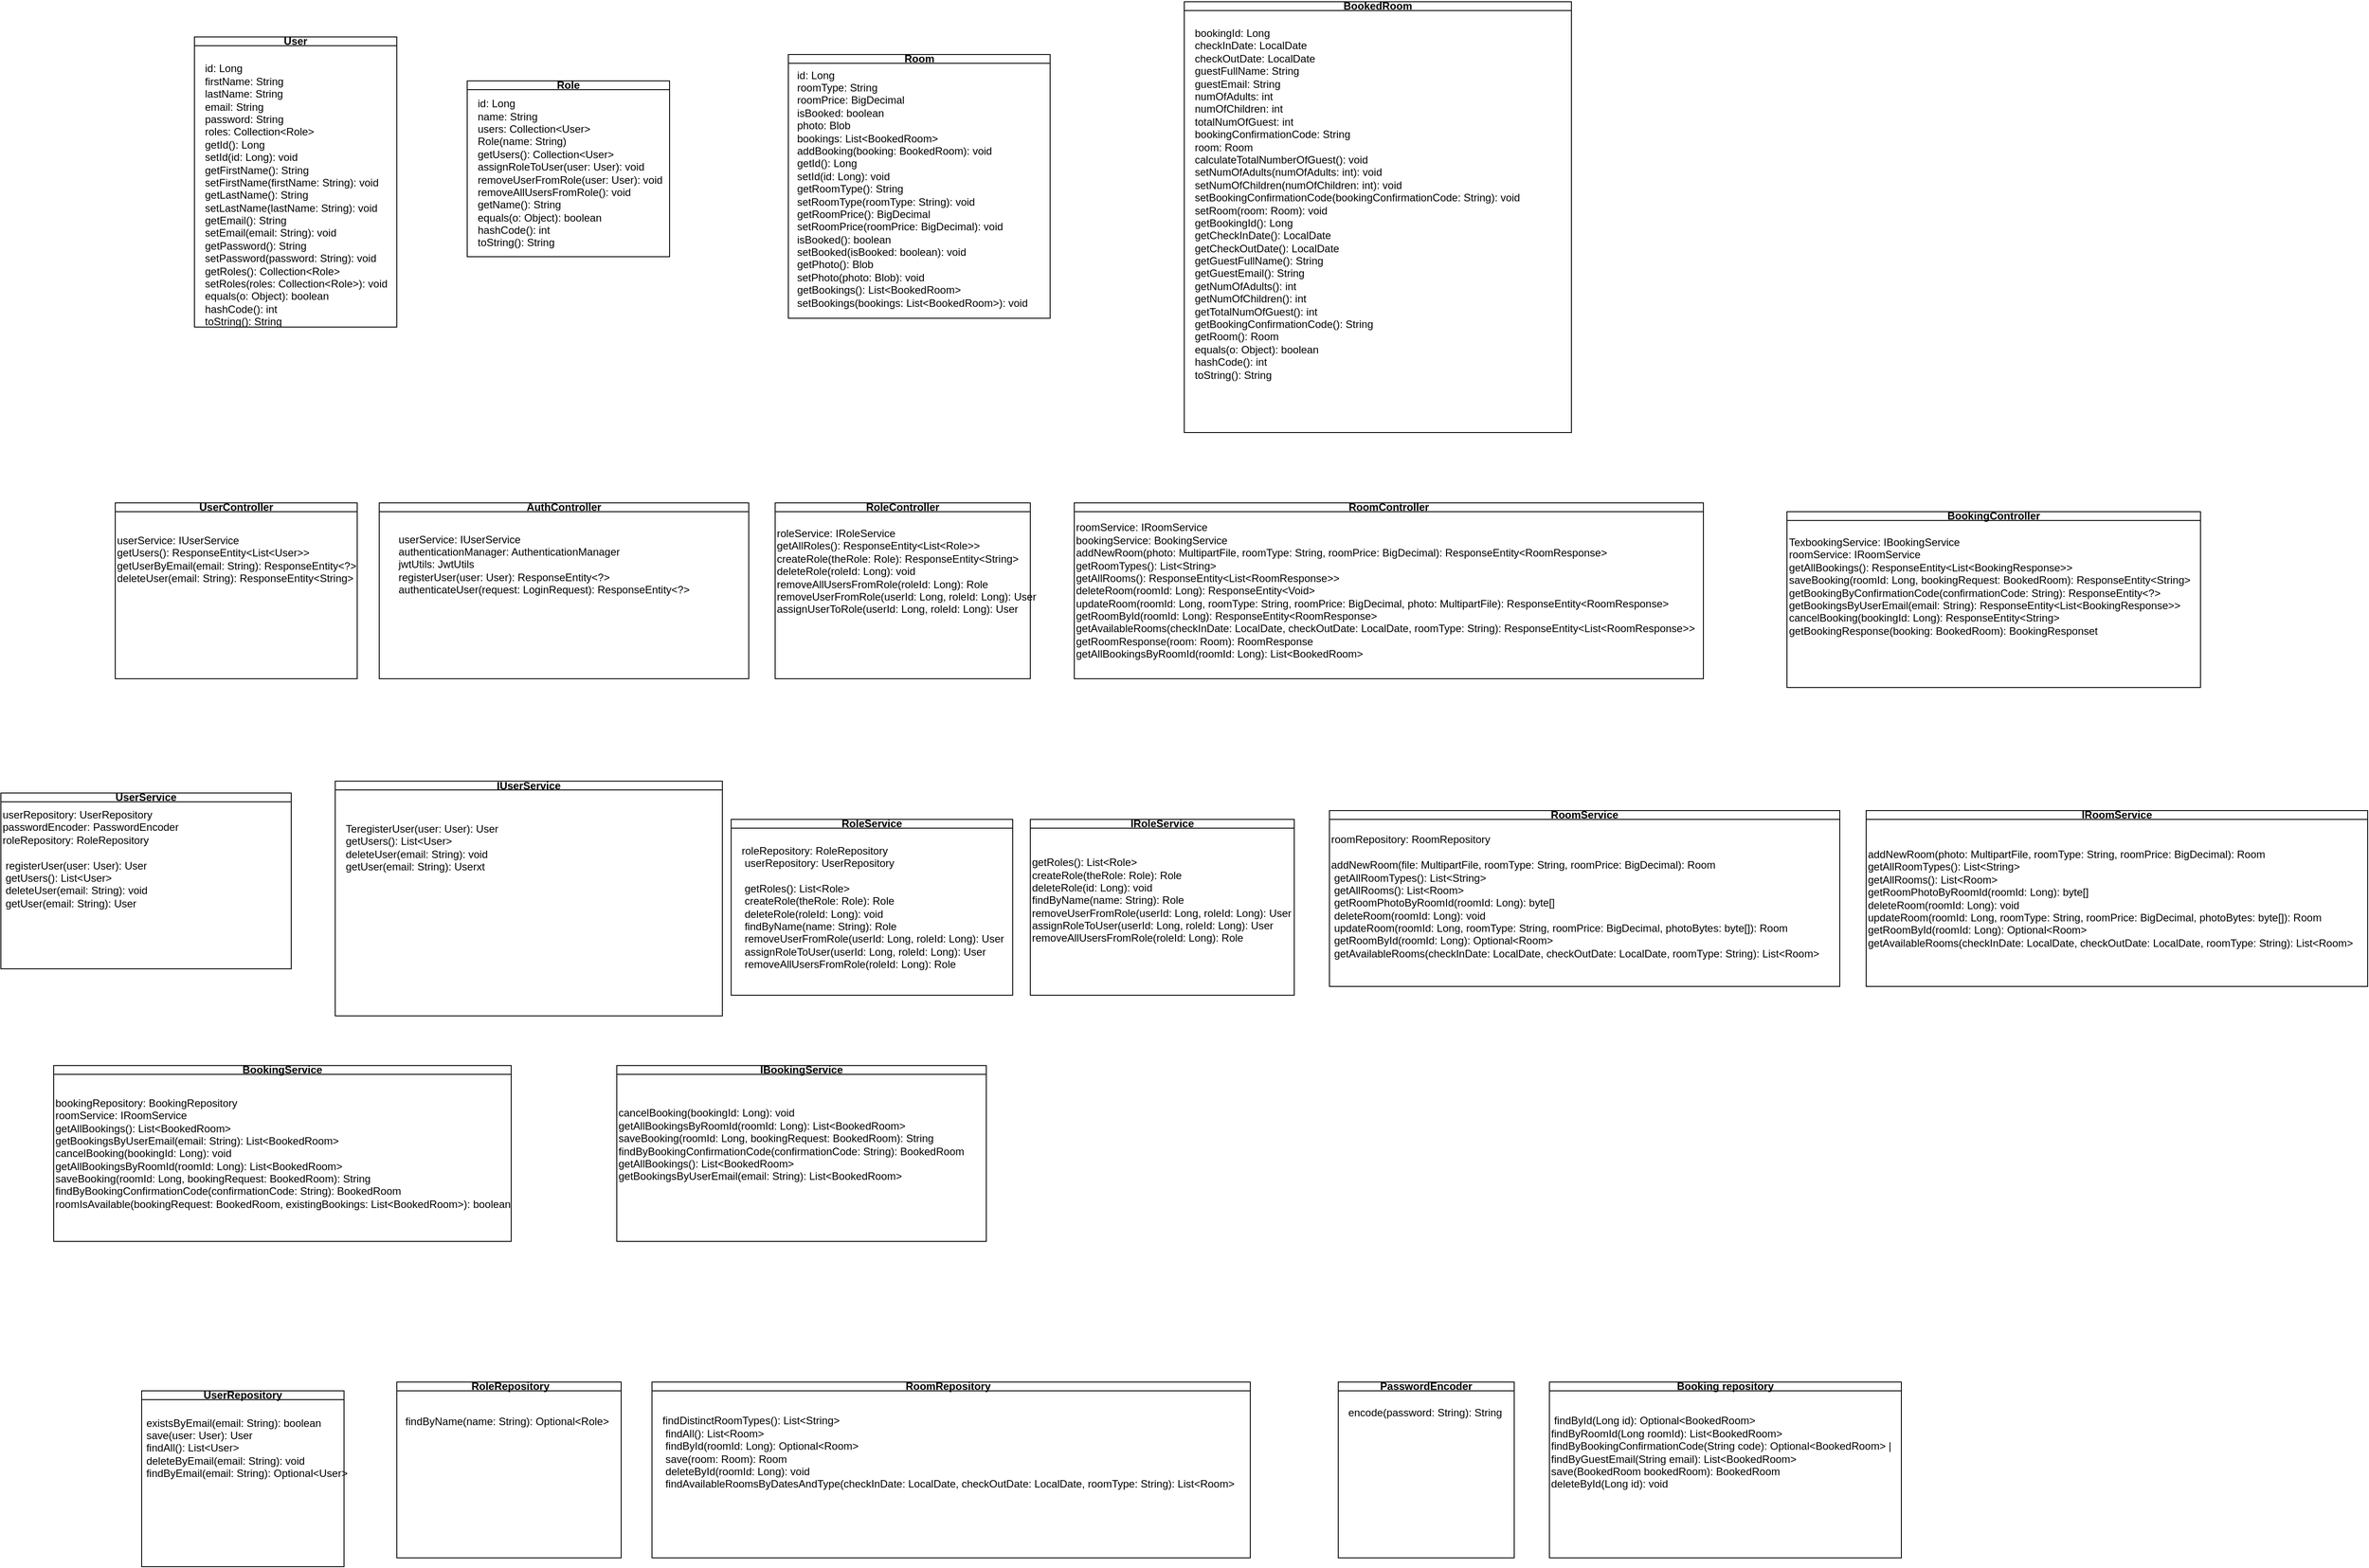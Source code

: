 <mxfile version="24.6.4" type="device">
  <diagram name="Page-1" id="PlPzejq3QvlF5CCkNT4q">
    <mxGraphModel dx="3272" dy="3217" grid="1" gridSize="10" guides="1" tooltips="1" connect="1" arrows="1" fold="1" page="1" pageScale="1" pageWidth="850" pageHeight="1100" math="0" shadow="0">
      <root>
        <mxCell id="0" />
        <mxCell id="1" parent="0" />
        <mxCell id="nB1WcAFH_xLAjatS7PFR-2" value=" BookedRoom " style="swimlane;whiteSpace=wrap;html=1;startSize=10;align=center;" parent="1" vertex="1">
          <mxGeometry x="515" y="-1590" width="440" height="490" as="geometry" />
        </mxCell>
        <mxCell id="nB1WcAFH_xLAjatS7PFR-31" value="&lt;div&gt;bookingId: Long&lt;/div&gt;&lt;div&gt;checkInDate: LocalDate&lt;/div&gt;&lt;div&gt;checkOutDate: LocalDate&lt;/div&gt;&lt;div&gt;guestFullName: String&lt;/div&gt;&lt;div&gt;guestEmail: String&lt;/div&gt;&lt;div&gt;numOfAdults: int&lt;/div&gt;&lt;div&gt;numOfChildren: int&lt;/div&gt;&lt;div&gt;totalNumOfGuest: int&lt;/div&gt;&lt;div&gt;bookingConfirmationCode: String&lt;/div&gt;&lt;div&gt;room: Room&lt;/div&gt;&lt;div&gt;calculateTotalNumberOfGuest(): void&lt;/div&gt;&lt;div&gt;setNumOfAdults(numOfAdults: int): void&lt;/div&gt;&lt;div&gt;setNumOfChildren(numOfChildren: int): void&lt;/div&gt;&lt;div&gt;setBookingConfirmationCode(bookingConfirmationCode: String): void&lt;/div&gt;&lt;div&gt;setRoom(room: Room): void&lt;/div&gt;&lt;div&gt;getBookingId(): Long&lt;/div&gt;&lt;div&gt;getCheckInDate(): LocalDate&lt;/div&gt;&lt;div&gt;getCheckOutDate(): LocalDate&lt;/div&gt;&lt;div&gt;getGuestFullName(): String&lt;/div&gt;&lt;div&gt;getGuestEmail(): String&lt;/div&gt;&lt;div&gt;getNumOfAdults(): int&lt;/div&gt;&lt;div&gt;getNumOfChildren(): int&lt;/div&gt;&lt;div&gt;getTotalNumOfGuest(): int&lt;/div&gt;&lt;div&gt;getBookingConfirmationCode(): String&lt;/div&gt;&lt;div&gt;getRoom(): Room&lt;/div&gt;&lt;div&gt;equals(o: Object): boolean&lt;/div&gt;&lt;div&gt;hashCode(): int&lt;/div&gt;&lt;div&gt;toString(): String&lt;/div&gt;" style="text;html=1;align=left;verticalAlign=middle;resizable=0;points=[];autosize=1;strokeColor=none;fillColor=none;" parent="nB1WcAFH_xLAjatS7PFR-2" vertex="1">
          <mxGeometry x="10" y="20" width="390" height="420" as="geometry" />
        </mxCell>
        <mxCell id="nB1WcAFH_xLAjatS7PFR-3" value=" UserService " style="swimlane;whiteSpace=wrap;html=1;startSize=10;" parent="1" vertex="1">
          <mxGeometry x="-830" y="-690" width="330" height="200" as="geometry" />
        </mxCell>
        <mxCell id="UZLP8aCEG_kcpRomXIV5-12" value="&lt;div&gt;userRepository: UserRepository&amp;nbsp; &amp;nbsp; &amp;nbsp; &amp;nbsp; &amp;nbsp; &amp;nbsp; &amp;nbsp; &amp;nbsp; &amp;nbsp; &amp;nbsp; &amp;nbsp; &amp;nbsp; &amp;nbsp; &amp;nbsp;&amp;nbsp;&lt;/div&gt;&lt;div&gt;passwordEncoder: PasswordEncoder&amp;nbsp; &amp;nbsp; &amp;nbsp; &amp;nbsp; &amp;nbsp; &amp;nbsp; &amp;nbsp; &amp;nbsp; &amp;nbsp; &amp;nbsp; &amp;nbsp; &amp;nbsp; &amp;nbsp;&amp;nbsp;&lt;/div&gt;&lt;div&gt;roleRepository: RoleRepository&amp;nbsp; &amp;nbsp; &amp;nbsp; &amp;nbsp; &amp;nbsp; &amp;nbsp; &amp;nbsp; &amp;nbsp; &amp;nbsp; &amp;nbsp; &amp;nbsp; &amp;nbsp; &amp;nbsp; &amp;nbsp;&amp;nbsp;&lt;/div&gt;&lt;div&gt;&lt;br&gt;&lt;/div&gt;&lt;div&gt;&amp;nbsp;registerUser(user: User): User&amp;nbsp; &amp;nbsp; &amp;nbsp; &amp;nbsp; &amp;nbsp; &amp;nbsp; &amp;nbsp; &amp;nbsp; &amp;nbsp; &amp;nbsp; &amp;nbsp; &amp;nbsp; &amp;nbsp; &amp;nbsp;&amp;nbsp;&lt;/div&gt;&lt;div&gt;&amp;nbsp;getUsers(): List&amp;lt;User&amp;gt;&amp;nbsp; &amp;nbsp; &amp;nbsp; &amp;nbsp; &amp;nbsp; &amp;nbsp; &amp;nbsp; &amp;nbsp; &amp;nbsp; &amp;nbsp; &amp;nbsp; &amp;nbsp; &amp;nbsp; &amp;nbsp; &amp;nbsp; &amp;nbsp; &amp;nbsp; &amp;nbsp;&amp;nbsp;&lt;/div&gt;&lt;div&gt;&amp;nbsp;deleteUser(email: String): void&amp;nbsp; &amp;nbsp; &amp;nbsp; &amp;nbsp; &amp;nbsp; &amp;nbsp; &amp;nbsp; &amp;nbsp; &amp;nbsp; &amp;nbsp; &amp;nbsp; &amp;nbsp; &amp;nbsp; &amp;nbsp;&lt;/div&gt;&lt;div&gt;&amp;nbsp;getUser(email: String): User&amp;nbsp; &amp;nbsp;&lt;/div&gt;" style="text;html=1;align=left;verticalAlign=middle;resizable=0;points=[];autosize=1;strokeColor=none;fillColor=none;" vertex="1" parent="nB1WcAFH_xLAjatS7PFR-3">
          <mxGeometry y="10" width="310" height="130" as="geometry" />
        </mxCell>
        <mxCell id="nB1WcAFH_xLAjatS7PFR-4" value="&lt;div style=&quot;&quot;&gt;&lt;span style=&quot;background-color: initial;&quot;&gt;RoomController&lt;/span&gt;&lt;/div&gt;" style="swimlane;whiteSpace=wrap;html=1;startSize=10;align=center;" parent="1" vertex="1">
          <mxGeometry x="390" y="-1020" width="715" height="200" as="geometry">
            <mxRectangle x="540" y="-290" width="120" height="30" as="alternateBounds" />
          </mxGeometry>
        </mxCell>
        <mxCell id="nB1WcAFH_xLAjatS7PFR-28" value="&lt;div&gt;roomService: IRoomService&lt;/div&gt;&lt;div&gt;bookingService: BookingService&lt;/div&gt;&lt;div&gt;addNewRoom(photo: MultipartFile, roomType: String, roomPrice: BigDecimal): ResponseEntity&amp;lt;RoomResponse&amp;gt;&lt;/div&gt;&lt;div&gt;getRoomTypes(): List&amp;lt;String&amp;gt;&lt;/div&gt;&lt;div&gt;getAllRooms(): ResponseEntity&amp;lt;List&amp;lt;RoomResponse&amp;gt;&amp;gt;&lt;/div&gt;&lt;div&gt;deleteRoom(roomId: Long): ResponseEntity&amp;lt;Void&amp;gt;&lt;/div&gt;&lt;div&gt;updateRoom(roomId: Long, roomType: String, roomPrice: BigDecimal, photo: MultipartFile): ResponseEntity&amp;lt;RoomResponse&amp;gt;&lt;/div&gt;&lt;div&gt;getRoomById(roomId: Long): ResponseEntity&amp;lt;RoomResponse&amp;gt;&lt;/div&gt;&lt;div&gt;getAvailableRooms(checkInDate: LocalDate, checkOutDate: LocalDate, roomType: String): ResponseEntity&amp;lt;List&amp;lt;RoomResponse&amp;gt;&amp;gt;&lt;/div&gt;&lt;div&gt;getRoomResponse(room: Room): RoomResponse&lt;/div&gt;&lt;div&gt;getAllBookingsByRoomId(roomId: Long): List&amp;lt;BookedRoom&amp;gt;&lt;/div&gt;" style="text;html=1;align=left;verticalAlign=middle;resizable=0;points=[];autosize=1;strokeColor=none;fillColor=none;" parent="nB1WcAFH_xLAjatS7PFR-4" vertex="1">
          <mxGeometry y="15" width="730" height="170" as="geometry" />
        </mxCell>
        <mxCell id="nB1WcAFH_xLAjatS7PFR-5" value=" AuthController " style="swimlane;whiteSpace=wrap;html=1;startSize=10;" parent="1" vertex="1">
          <mxGeometry x="-400" y="-1020" width="420" height="200" as="geometry" />
        </mxCell>
        <mxCell id="UZLP8aCEG_kcpRomXIV5-24" value="&lt;div&gt;userService: IUserService&lt;/div&gt;&lt;div&gt;authenticationManager: AuthenticationManager&lt;/div&gt;&lt;div&gt;jwtUtils: JwtUtils&lt;/div&gt;&lt;div&gt;registerUser(user: User): ResponseEntity&amp;lt;?&amp;gt;&lt;/div&gt;&lt;div&gt;authenticateUser(request: LoginRequest): ResponseEntity&amp;lt;?&amp;gt;&lt;/div&gt;" style="text;html=1;align=left;verticalAlign=middle;resizable=0;points=[];autosize=1;strokeColor=none;fillColor=none;" vertex="1" parent="nB1WcAFH_xLAjatS7PFR-5">
          <mxGeometry x="20" y="25" width="350" height="90" as="geometry" />
        </mxCell>
        <mxCell id="nB1WcAFH_xLAjatS7PFR-6" value=" RoleController " style="swimlane;whiteSpace=wrap;html=1;startSize=10;" parent="1" vertex="1">
          <mxGeometry x="50" y="-1020" width="290" height="200" as="geometry" />
        </mxCell>
        <mxCell id="nB1WcAFH_xLAjatS7PFR-27" value="&lt;div&gt;roleService: IRoleService&lt;/div&gt;&lt;div&gt;getAllRoles(): ResponseEntity&amp;lt;List&amp;lt;Role&amp;gt;&amp;gt;&lt;/div&gt;&lt;div&gt;createRole(theRole: Role): ResponseEntity&amp;lt;String&amp;gt;&lt;/div&gt;&lt;div&gt;deleteRole(roleId: Long): void&lt;/div&gt;&lt;div&gt;removeAllUsersFromRole(roleId: Long): Role&lt;/div&gt;&lt;div&gt;removeUserFromRole(userId: Long, roleId: Long): User&lt;/div&gt;&lt;div&gt;assignUserToRole(userId: Long, roleId: Long): User&lt;/div&gt;&lt;div&gt;&lt;br&gt;&lt;/div&gt;" style="text;html=1;align=left;verticalAlign=middle;resizable=0;points=[];autosize=1;strokeColor=none;fillColor=none;" parent="nB1WcAFH_xLAjatS7PFR-6" vertex="1">
          <mxGeometry y="20" width="320" height="130" as="geometry" />
        </mxCell>
        <mxCell id="nB1WcAFH_xLAjatS7PFR-7" value=" BookingController " style="swimlane;whiteSpace=wrap;html=1;startSize=10;" parent="1" vertex="1">
          <mxGeometry x="1200" y="-1010" width="470" height="200" as="geometry" />
        </mxCell>
        <mxCell id="nB1WcAFH_xLAjatS7PFR-26" value="&lt;div style=&quot;text-align: justify;&quot;&gt;&lt;span style=&quot;background-color: initial;&quot;&gt;Tex&lt;/span&gt;&lt;span style=&quot;background-color: initial;&quot;&gt;bookingService: IBookingService&lt;/span&gt;&lt;/div&gt;&lt;div style=&quot;text-align: justify;&quot;&gt;roomService: IRoomService&lt;/div&gt;&lt;div style=&quot;text-align: justify;&quot;&gt;getAllBookings(): ResponseEntity&amp;lt;List&amp;lt;BookingResponse&amp;gt;&amp;gt;&lt;/div&gt;&lt;div style=&quot;text-align: justify;&quot;&gt;saveBooking(roomId: Long, bookingRequest: BookedRoom): ResponseEntity&amp;lt;String&amp;gt;&lt;/div&gt;&lt;div style=&quot;text-align: justify;&quot;&gt;getBookingByConfirmationCode(confirmationCode: String): ResponseEntity&amp;lt;?&amp;gt;&lt;/div&gt;&lt;div style=&quot;text-align: justify;&quot;&gt;getBookingsByUserEmail(email: String): ResponseEntity&amp;lt;List&amp;lt;BookingResponse&amp;gt;&amp;gt;&lt;/div&gt;&lt;div style=&quot;text-align: justify;&quot;&gt;cancelBooking(bookingId: Long): ResponseEntity&amp;lt;String&amp;gt;&lt;/div&gt;&lt;span style=&quot;background-color: initial;&quot;&gt;&lt;div style=&quot;text-align: justify;&quot;&gt;&lt;span style=&quot;background-color: initial;&quot;&gt;getBookingResponse(booking: BookedRoom): BookingResponse&lt;/span&gt;&lt;span style=&quot;background-color: initial;&quot;&gt;t&lt;/span&gt;&lt;/div&gt;&lt;/span&gt;" style="text;html=1;align=center;verticalAlign=middle;resizable=0;points=[];autosize=1;strokeColor=none;fillColor=none;" parent="nB1WcAFH_xLAjatS7PFR-7" vertex="1">
          <mxGeometry x="-10" y="20" width="480" height="130" as="geometry" />
        </mxCell>
        <mxCell id="nB1WcAFH_xLAjatS7PFR-9" value=" IUserService " style="swimlane;whiteSpace=wrap;html=1;startSize=10;" parent="1" vertex="1">
          <mxGeometry x="-450" y="-703.5" width="440" height="267" as="geometry" />
        </mxCell>
        <mxCell id="UZLP8aCEG_kcpRomXIV5-10" value="Te&lt;span style=&quot;background-color: initial;&quot;&gt;registerUser(user: User): User&lt;/span&gt;&lt;div&gt;getUsers(): List&amp;lt;User&amp;gt;&lt;/div&gt;&lt;div&gt;deleteUser(email: String): void&lt;/div&gt;&lt;span style=&quot;background-color: initial;&quot;&gt;getUser(email: String): User&lt;/span&gt;xt" style="text;html=1;align=left;verticalAlign=middle;resizable=0;points=[];autosize=1;strokeColor=none;fillColor=none;" vertex="1" parent="nB1WcAFH_xLAjatS7PFR-9">
          <mxGeometry x="10" y="40" width="200" height="70" as="geometry" />
        </mxCell>
        <mxCell id="nB1WcAFH_xLAjatS7PFR-10" value=" Room " style="swimlane;whiteSpace=wrap;html=1;startSize=10;" parent="1" vertex="1">
          <mxGeometry x="65" y="-1530" width="297.5" height="300" as="geometry" />
        </mxCell>
        <mxCell id="nB1WcAFH_xLAjatS7PFR-32" value="&lt;div&gt;id: Long&lt;/div&gt;&lt;div&gt;roomType: String&lt;/div&gt;&lt;div&gt;roomPrice: BigDecimal&lt;/div&gt;&lt;div&gt;isBooked: boolean&lt;/div&gt;&lt;div&gt;photo: Blob&lt;/div&gt;&lt;div&gt;bookings: List&amp;lt;BookedRoom&amp;gt;&lt;/div&gt;&lt;div&gt;addBooking(booking: BookedRoom): void&lt;/div&gt;&lt;div&gt;getId(): Long&lt;/div&gt;&lt;div&gt;setId(id: Long): void&lt;/div&gt;&lt;div&gt;getRoomType(): String&lt;/div&gt;&lt;div&gt;setRoomType(roomType: String): void&lt;/div&gt;&lt;div&gt;getRoomPrice(): BigDecimal&lt;/div&gt;&lt;div&gt;setRoomPrice(roomPrice: BigDecimal): void&lt;/div&gt;&lt;div&gt;isBooked(): boolean&lt;/div&gt;&lt;div&gt;setBooked(isBooked: boolean): void&lt;/div&gt;&lt;div&gt;getPhoto(): Blob&lt;/div&gt;&lt;div&gt;setPhoto(photo: Blob): void&lt;/div&gt;&lt;div&gt;getBookings(): List&amp;lt;BookedRoom&amp;gt;&lt;/div&gt;&lt;div&gt;setBookings(bookings: List&amp;lt;BookedRoom&amp;gt;): void&lt;/div&gt;&lt;div&gt;&lt;br&gt;&lt;/div&gt;" style="text;html=1;align=left;verticalAlign=middle;resizable=0;points=[];autosize=1;strokeColor=none;fillColor=none;" parent="nB1WcAFH_xLAjatS7PFR-10" vertex="1">
          <mxGeometry x="7.5" y="10" width="290" height="300" as="geometry" />
        </mxCell>
        <mxCell id="nB1WcAFH_xLAjatS7PFR-13" value=" PasswordEncoder " style="swimlane;whiteSpace=wrap;html=1;startSize=10;" parent="1" vertex="1">
          <mxGeometry x="690" y="-20" width="200" height="200" as="geometry" />
        </mxCell>
        <mxCell id="UZLP8aCEG_kcpRomXIV5-15" value="encode(password: String): String&amp;nbsp;" style="text;html=1;align=center;verticalAlign=middle;resizable=0;points=[];autosize=1;strokeColor=none;fillColor=none;" vertex="1" parent="nB1WcAFH_xLAjatS7PFR-13">
          <mxGeometry y="20" width="200" height="30" as="geometry" />
        </mxCell>
        <mxCell id="nB1WcAFH_xLAjatS7PFR-14" value=" &amp;nbsp;RoleRepository " style="swimlane;whiteSpace=wrap;html=1;startSize=10;" parent="1" vertex="1">
          <mxGeometry x="-380" y="-20" width="255" height="200" as="geometry" />
        </mxCell>
        <mxCell id="UZLP8aCEG_kcpRomXIV5-16" value="&amp;nbsp;findByName(name: String): Optional&amp;lt;Role&amp;gt;&amp;nbsp;" style="text;html=1;align=center;verticalAlign=middle;resizable=0;points=[];autosize=1;strokeColor=none;fillColor=none;" vertex="1" parent="nB1WcAFH_xLAjatS7PFR-14">
          <mxGeometry x="-5" y="30" width="260" height="30" as="geometry" />
        </mxCell>
        <mxCell id="nB1WcAFH_xLAjatS7PFR-15" value=" User " style="swimlane;whiteSpace=wrap;html=1;startSize=10;" parent="1" vertex="1">
          <mxGeometry x="-610" y="-1550" width="230" height="330" as="geometry" />
        </mxCell>
        <mxCell id="UZLP8aCEG_kcpRomXIV5-2" value="&lt;div&gt;id: Long&lt;/div&gt;&lt;div&gt;firstName: String&lt;/div&gt;&lt;div&gt;lastName: String&lt;/div&gt;&lt;div&gt;email: String&lt;/div&gt;&lt;div&gt;password: String&lt;/div&gt;&lt;div&gt;roles: Collection&amp;lt;Role&amp;gt;&lt;/div&gt;&lt;div&gt;getId(): Long&lt;/div&gt;&lt;div&gt;setId(id: Long): void&lt;/div&gt;&lt;div&gt;getFirstName(): String&lt;/div&gt;&lt;div&gt;setFirstName(firstName: String): void&lt;/div&gt;&lt;div&gt;getLastName(): String&lt;/div&gt;&lt;div&gt;setLastName(lastName: String): void&lt;/div&gt;&lt;div&gt;getEmail(): String&lt;/div&gt;&lt;div&gt;setEmail(email: String): void&lt;/div&gt;&lt;div&gt;getPassword(): String&lt;/div&gt;&lt;div&gt;setPassword(password: String): void&lt;/div&gt;&lt;div&gt;getRoles(): Collection&amp;lt;Role&amp;gt;&lt;/div&gt;&lt;div&gt;setRoles(roles: Collection&amp;lt;Role&amp;gt;): void&lt;/div&gt;&lt;div&gt;equals(o: Object): boolean&lt;/div&gt;&lt;div&gt;hashCode(): int&lt;/div&gt;&lt;div&gt;toString(): String&lt;/div&gt;" style="text;html=1;align=left;verticalAlign=middle;resizable=0;points=[];autosize=1;strokeColor=none;fillColor=none;" vertex="1" parent="nB1WcAFH_xLAjatS7PFR-15">
          <mxGeometry x="10" y="20" width="230" height="320" as="geometry" />
        </mxCell>
        <mxCell id="nB1WcAFH_xLAjatS7PFR-16" value=" IRoleService " style="swimlane;whiteSpace=wrap;html=1;startSize=10;" parent="1" vertex="1">
          <mxGeometry x="340" y="-660" width="300" height="200" as="geometry" />
        </mxCell>
        <mxCell id="UZLP8aCEG_kcpRomXIV5-9" value="&lt;div&gt;getRoles(): List&amp;lt;Role&amp;gt;&lt;/div&gt;&lt;div&gt;createRole(theRole: Role): Role&lt;/div&gt;&lt;div&gt;deleteRole(id: Long): void&lt;/div&gt;&lt;div&gt;findByName(name: String): Role&lt;/div&gt;&lt;div&gt;removeUserFromRole(userId: Long, roleId: Long): User&lt;/div&gt;&lt;div&gt;assignRoleToUser(userId: Long, roleId: Long): User&lt;/div&gt;&lt;div&gt;removeAllUsersFromRole(roleId: Long): Role&lt;/div&gt;" style="text;html=1;align=left;verticalAlign=middle;resizable=0;points=[];autosize=1;strokeColor=none;fillColor=none;" vertex="1" parent="nB1WcAFH_xLAjatS7PFR-16">
          <mxGeometry y="37" width="320" height="110" as="geometry" />
        </mxCell>
        <mxCell id="nB1WcAFH_xLAjatS7PFR-18" value=" IRoomService " style="swimlane;whiteSpace=wrap;html=1;startSize=10;" parent="1" vertex="1">
          <mxGeometry x="1290" y="-670" width="570" height="200" as="geometry" />
        </mxCell>
        <mxCell id="UZLP8aCEG_kcpRomXIV5-5" value="&lt;div&gt;addNewRoom(photo: MultipartFile, roomType: String, roomPrice: BigDecimal): Room&lt;/div&gt;&lt;div&gt;getAllRoomTypes(): List&amp;lt;String&amp;gt;&lt;/div&gt;&lt;div&gt;getAllRooms(): List&amp;lt;Room&amp;gt;&lt;/div&gt;&lt;div&gt;getRoomPhotoByRoomId(roomId: Long): byte[]&lt;/div&gt;&lt;div&gt;deleteRoom(roomId: Long): void&lt;/div&gt;&lt;div&gt;updateRoom(roomId: Long, roomType: String, roomPrice: BigDecimal, photoBytes: byte[]): Room&lt;/div&gt;&lt;div&gt;getRoomById(roomId: Long): Optional&amp;lt;Room&amp;gt;&lt;/div&gt;&lt;div&gt;getAvailableRooms(checkInDate: LocalDate, checkOutDate: LocalDate, roomType: String): List&amp;lt;Room&amp;gt;&lt;/div&gt;" style="text;html=1;align=left;verticalAlign=middle;resizable=0;points=[];autosize=1;strokeColor=none;fillColor=none;" vertex="1" parent="nB1WcAFH_xLAjatS7PFR-18">
          <mxGeometry y="35" width="570" height="130" as="geometry" />
        </mxCell>
        <mxCell id="nB1WcAFH_xLAjatS7PFR-19" value="Role" style="swimlane;whiteSpace=wrap;html=1;startSize=10;" parent="1" vertex="1">
          <mxGeometry x="-300" y="-1500" width="230" height="200" as="geometry" />
        </mxCell>
        <mxCell id="UZLP8aCEG_kcpRomXIV5-1" value="&lt;div&gt;id: Long&lt;/div&gt;&lt;div&gt;name: String&lt;/div&gt;&lt;div&gt;users: Collection&amp;lt;User&amp;gt;&lt;/div&gt;&lt;div&gt;Role(name: String)&lt;/div&gt;&lt;div&gt;getUsers(): Collection&amp;lt;User&amp;gt;&lt;/div&gt;&lt;div&gt;assignRoleToUser(user: User): void&lt;/div&gt;&lt;div&gt;removeUserFromRole(user: User): void&lt;/div&gt;&lt;div&gt;removeAllUsersFromRole(): void&lt;/div&gt;&lt;div&gt;getName(): String&lt;/div&gt;&lt;div&gt;equals(o: Object): boolean&lt;/div&gt;&lt;div&gt;hashCode(): int&lt;/div&gt;&lt;div&gt;toString(): String&lt;/div&gt;" style="text;html=1;align=left;verticalAlign=middle;resizable=0;points=[];autosize=1;strokeColor=none;fillColor=none;" vertex="1" parent="nB1WcAFH_xLAjatS7PFR-19">
          <mxGeometry x="10" y="10" width="230" height="190" as="geometry" />
        </mxCell>
        <mxCell id="nB1WcAFH_xLAjatS7PFR-20" value=" BookingService " style="swimlane;whiteSpace=wrap;html=1;startSize=10;" parent="1" vertex="1">
          <mxGeometry x="-770" y="-380" width="520" height="200" as="geometry" />
        </mxCell>
        <mxCell id="UZLP8aCEG_kcpRomXIV5-3" value="&lt;div&gt;bookingRepository: BookingRepository&lt;/div&gt;&lt;div&gt;roomService: IRoomService&lt;/div&gt;&lt;div&gt;getAllBookings(): List&amp;lt;BookedRoom&amp;gt;&lt;/div&gt;&lt;div&gt;getBookingsByUserEmail(email: String): List&amp;lt;BookedRoom&amp;gt;&lt;/div&gt;&lt;div&gt;cancelBooking(bookingId: Long): void&lt;/div&gt;&lt;div&gt;getAllBookingsByRoomId(roomId: Long): List&amp;lt;BookedRoom&amp;gt;&lt;/div&gt;&lt;div&gt;saveBooking(roomId: Long, bookingRequest: BookedRoom): String&lt;/div&gt;&lt;div&gt;findByBookingConfirmationCode(confirmationCode: String): BookedRoom&lt;/div&gt;&lt;div&gt;roomIsAvailable(bookingRequest: BookedRoom, existingBookings: List&amp;lt;BookedRoom&amp;gt;): boolean&lt;/div&gt;" style="text;html=1;align=left;verticalAlign=middle;resizable=0;points=[];autosize=1;strokeColor=none;fillColor=none;" vertex="1" parent="nB1WcAFH_xLAjatS7PFR-20">
          <mxGeometry y="30" width="540" height="140" as="geometry" />
        </mxCell>
        <mxCell id="nB1WcAFH_xLAjatS7PFR-11" value=" UserController " style="swimlane;whiteSpace=wrap;html=1;startSize=10;" parent="1" vertex="1">
          <mxGeometry x="-700" y="-1020" width="275" height="200" as="geometry" />
        </mxCell>
        <mxCell id="nB1WcAFH_xLAjatS7PFR-30" value="&lt;div&gt;userService: IUserService&lt;/div&gt;&lt;div&gt;getUsers(): ResponseEntity&amp;lt;List&amp;lt;User&amp;gt;&amp;gt;&lt;/div&gt;&lt;div&gt;getUserByEmail(email: String): ResponseEntity&amp;lt;?&amp;gt;&lt;/div&gt;&lt;div&gt;deleteUser(email: String): ResponseEntity&amp;lt;String&amp;gt;&lt;/div&gt;&lt;div&gt;&lt;br&gt;&lt;/div&gt;&lt;div&gt;&lt;br&gt;&lt;/div&gt;&lt;div&gt;&lt;br&gt;&lt;/div&gt;&lt;div&gt;&lt;br&gt;&lt;/div&gt;&lt;div&gt;&lt;br&gt;&lt;/div&gt;" style="text;html=1;align=left;verticalAlign=middle;resizable=0;points=[];autosize=1;strokeColor=none;fillColor=none;" parent="nB1WcAFH_xLAjatS7PFR-11" vertex="1">
          <mxGeometry y="30" width="300" height="140" as="geometry" />
        </mxCell>
        <mxCell id="nB1WcAFH_xLAjatS7PFR-35" value=" &amp;nbsp;UserRepository&amp;nbsp; " style="swimlane;whiteSpace=wrap;html=1;startSize=10;" parent="1" vertex="1">
          <mxGeometry x="-670" y="-10" width="230" height="200" as="geometry" />
        </mxCell>
        <mxCell id="UZLP8aCEG_kcpRomXIV5-14" value="&lt;div&gt;&amp;nbsp;existsByEmail(email: String): boolean&amp;nbsp; &amp;nbsp; &amp;nbsp; &amp;nbsp; &amp;nbsp; &amp;nbsp; &amp;nbsp; &amp;nbsp; &amp;nbsp; &amp;nbsp; &amp;nbsp;&lt;/div&gt;&lt;div&gt;&amp;nbsp;save(user: User): User&amp;nbsp; &amp;nbsp; &amp;nbsp; &amp;nbsp; &amp;nbsp; &amp;nbsp; &amp;nbsp; &amp;nbsp; &amp;nbsp; &amp;nbsp; &amp;nbsp; &amp;nbsp; &amp;nbsp; &amp;nbsp; &amp;nbsp; &amp;nbsp; &amp;nbsp; &amp;nbsp;&amp;nbsp;&lt;/div&gt;&lt;div&gt;&amp;nbsp;findAll(): List&amp;lt;User&amp;gt;&amp;nbsp; &amp;nbsp; &amp;nbsp; &amp;nbsp; &amp;nbsp; &amp;nbsp; &amp;nbsp; &amp;nbsp; &amp;nbsp; &amp;nbsp; &amp;nbsp; &amp;nbsp; &amp;nbsp; &amp;nbsp; &amp;nbsp; &amp;nbsp; &amp;nbsp; &amp;nbsp; &amp;nbsp;&lt;/div&gt;&lt;div&gt;&amp;nbsp;deleteByEmail(email: String): void&amp;nbsp; &amp;nbsp; &amp;nbsp; &amp;nbsp; &amp;nbsp; &amp;nbsp; &amp;nbsp; &amp;nbsp; &amp;nbsp; &amp;nbsp; &amp;nbsp; &amp;nbsp;&amp;nbsp;&lt;/div&gt;&lt;div&gt;&amp;nbsp;findByEmail(email: String): Optional&amp;lt;User&amp;gt;&lt;/div&gt;" style="text;html=1;align=left;verticalAlign=middle;resizable=0;points=[];autosize=1;strokeColor=none;fillColor=none;" vertex="1" parent="nB1WcAFH_xLAjatS7PFR-35">
          <mxGeometry y="20" width="300" height="90" as="geometry" />
        </mxCell>
        <mxCell id="nB1WcAFH_xLAjatS7PFR-36" value=" IBookingService " style="swimlane;whiteSpace=wrap;html=1;startSize=10;" parent="1" vertex="1">
          <mxGeometry x="-130" y="-380" width="420" height="200" as="geometry" />
        </mxCell>
        <mxCell id="UZLP8aCEG_kcpRomXIV5-6" value="&lt;div&gt;cancelBooking(bookingId: Long): void&lt;/div&gt;&lt;div&gt;getAllBookingsByRoomId(roomId: Long): List&amp;lt;BookedRoom&amp;gt;&lt;/div&gt;&lt;div&gt;saveBooking(roomId: Long, bookingRequest: BookedRoom): String&lt;/div&gt;&lt;div&gt;findByBookingConfirmationCode(confirmationCode: String): BookedRoom&lt;/div&gt;&lt;div&gt;getAllBookings(): List&amp;lt;BookedRoom&amp;gt;&lt;/div&gt;&lt;div&gt;getBookingsByUserEmail(email: String): List&amp;lt;BookedRoom&amp;gt;&lt;/div&gt;" style="text;html=1;align=left;verticalAlign=middle;resizable=0;points=[];autosize=1;strokeColor=none;fillColor=none;" vertex="1" parent="nB1WcAFH_xLAjatS7PFR-36">
          <mxGeometry y="40" width="420" height="100" as="geometry" />
        </mxCell>
        <mxCell id="UZLP8aCEG_kcpRomXIV5-17" value=" &amp;nbsp;RoomService&amp;nbsp; " style="swimlane;whiteSpace=wrap;html=1;startSize=10;" vertex="1" parent="1">
          <mxGeometry x="680" y="-670" width="580" height="200" as="geometry" />
        </mxCell>
        <mxCell id="UZLP8aCEG_kcpRomXIV5-21" value="&lt;div&gt;roomRepository: RoomRepository&amp;nbsp; &amp;nbsp; &amp;nbsp; &amp;nbsp; &amp;nbsp; &amp;nbsp; &amp;nbsp; &amp;nbsp; &amp;nbsp; &amp;nbsp; &amp;nbsp; &amp;nbsp; &amp;nbsp; &amp;nbsp;&amp;nbsp;&lt;/div&gt;&lt;div&gt;&lt;br&gt;&lt;/div&gt;&lt;div&gt;addNewRoom(file: MultipartFile, roomType: String, roomPrice: BigDecimal): Room&amp;nbsp;&lt;/div&gt;&lt;div&gt;&amp;nbsp;getAllRoomTypes(): List&amp;lt;String&amp;gt;&amp;nbsp; &amp;nbsp; &amp;nbsp; &amp;nbsp; &amp;nbsp; &amp;nbsp; &amp;nbsp; &amp;nbsp; &amp;nbsp; &amp;nbsp; &amp;nbsp; &amp;nbsp; &amp;nbsp; &amp;nbsp;&lt;/div&gt;&lt;div&gt;&amp;nbsp;getAllRooms(): List&amp;lt;Room&amp;gt;&amp;nbsp; &amp;nbsp; &amp;nbsp; &amp;nbsp; &amp;nbsp; &amp;nbsp; &amp;nbsp; &amp;nbsp; &amp;nbsp; &amp;nbsp; &amp;nbsp; &amp;nbsp; &amp;nbsp; &amp;nbsp; &amp;nbsp; &amp;nbsp; &amp;nbsp;&lt;/div&gt;&lt;div&gt;&amp;nbsp;getRoomPhotoByRoomId(roomId: Long): byte[]&amp;nbsp; &amp;nbsp; &amp;nbsp; &amp;nbsp; &amp;nbsp; &amp;nbsp; &amp;nbsp; &amp;nbsp;&amp;nbsp;&lt;/div&gt;&lt;div&gt;&amp;nbsp;deleteRoom(roomId: Long): void&amp;nbsp; &amp;nbsp; &amp;nbsp; &amp;nbsp; &amp;nbsp; &amp;nbsp; &amp;nbsp; &amp;nbsp; &amp;nbsp; &amp;nbsp; &amp;nbsp; &amp;nbsp; &amp;nbsp; &amp;nbsp;&amp;nbsp;&lt;/div&gt;&lt;div&gt;&amp;nbsp;updateRoom(roomId: Long, roomType: String, roomPrice: BigDecimal, photoBytes: byte[]): Room&amp;nbsp;&lt;/div&gt;&lt;div&gt;&amp;nbsp;getRoomById(roomId: Long): Optional&amp;lt;Room&amp;gt;&amp;nbsp; &amp;nbsp; &amp;nbsp; &amp;nbsp; &amp;nbsp; &amp;nbsp; &amp;nbsp; &amp;nbsp; &amp;nbsp;&lt;/div&gt;&lt;div&gt;&amp;nbsp;getAvailableRooms(checkInDate: LocalDate, checkOutDate: LocalDate, roomType: String): List&amp;lt;Room&amp;gt;&amp;nbsp;&lt;/div&gt;&lt;div&gt;&lt;br&gt;&lt;/div&gt;" style="text;html=1;align=left;verticalAlign=middle;resizable=0;points=[];autosize=1;strokeColor=none;fillColor=none;" vertex="1" parent="UZLP8aCEG_kcpRomXIV5-17">
          <mxGeometry y="20" width="580" height="170" as="geometry" />
        </mxCell>
        <mxCell id="nB1WcAFH_xLAjatS7PFR-8" value=" &amp;nbsp; RoomRepository&amp;nbsp; &amp;nbsp;&amp;nbsp; " style="swimlane;whiteSpace=wrap;html=1;startSize=10;" parent="1" vertex="1">
          <mxGeometry x="-90" y="-20" width="680" height="200" as="geometry" />
        </mxCell>
        <mxCell id="UZLP8aCEG_kcpRomXIV5-22" value="&lt;div&gt;findDistinctRoomTypes(): List&amp;lt;String&amp;gt;&amp;nbsp; &amp;nbsp; &amp;nbsp; &amp;nbsp; &amp;nbsp; &amp;nbsp; &amp;nbsp; &amp;nbsp; &amp;nbsp; &amp;nbsp; &amp;nbsp;&lt;/div&gt;&lt;div&gt;&amp;nbsp;findAll(): List&amp;lt;Room&amp;gt;&amp;nbsp; &amp;nbsp; &amp;nbsp; &amp;nbsp; &amp;nbsp; &amp;nbsp; &amp;nbsp; &amp;nbsp; &amp;nbsp; &amp;nbsp; &amp;nbsp; &amp;nbsp; &amp;nbsp; &amp;nbsp; &amp;nbsp; &amp;nbsp; &amp;nbsp; &amp;nbsp; &amp;nbsp;&lt;/div&gt;&lt;div&gt;&amp;nbsp;findById(roomId: Long): Optional&amp;lt;Room&amp;gt;&amp;nbsp; &amp;nbsp; &amp;nbsp; &amp;nbsp; &amp;nbsp; &amp;nbsp; &amp;nbsp; &amp;nbsp; &amp;nbsp; &amp;nbsp;&amp;nbsp;&lt;/div&gt;&lt;div&gt;&amp;nbsp;save(room: Room): Room&amp;nbsp; &amp;nbsp; &amp;nbsp; &amp;nbsp; &amp;nbsp; &amp;nbsp; &amp;nbsp; &amp;nbsp; &amp;nbsp; &amp;nbsp; &amp;nbsp; &amp;nbsp; &amp;nbsp; &amp;nbsp; &amp;nbsp; &amp;nbsp; &amp;nbsp; &amp;nbsp;&amp;nbsp;&lt;/div&gt;&lt;div&gt;&amp;nbsp;deleteById(roomId: Long): void&amp;nbsp; &amp;nbsp; &amp;nbsp; &amp;nbsp; &amp;nbsp; &amp;nbsp; &amp;nbsp; &amp;nbsp; &amp;nbsp; &amp;nbsp; &amp;nbsp; &amp;nbsp; &amp;nbsp; &amp;nbsp;&amp;nbsp;&lt;/div&gt;&lt;div&gt;&amp;nbsp;findAvailableRoomsByDatesAndType(checkInDate: LocalDate, checkOutDate: LocalDate, roomType: String): List&amp;lt;Room&amp;gt;&amp;nbsp;&lt;/div&gt;" style="text;html=1;align=left;verticalAlign=middle;resizable=0;points=[];autosize=1;strokeColor=none;fillColor=none;" vertex="1" parent="nB1WcAFH_xLAjatS7PFR-8">
          <mxGeometry x="10" y="30" width="680" height="100" as="geometry" />
        </mxCell>
        <mxCell id="UZLP8aCEG_kcpRomXIV5-32" value="Booking repository" style="swimlane;whiteSpace=wrap;html=1;startSize=10;" vertex="1" parent="1">
          <mxGeometry x="930" y="-20" width="400" height="200" as="geometry" />
        </mxCell>
        <mxCell id="UZLP8aCEG_kcpRomXIV5-33" value="&lt;div&gt;&amp;nbsp;findById(Long id): Optional&amp;lt;BookedRoom&amp;gt;&amp;nbsp; &amp;nbsp; &amp;nbsp; &amp;nbsp; &amp;nbsp;&lt;/div&gt;&lt;div&gt;findByRoomId(Long roomId): List&amp;lt;BookedRoom&amp;gt;&amp;nbsp;&amp;nbsp;&lt;/div&gt;&lt;div&gt;findByBookingConfirmationCode(String code): Optional&amp;lt;BookedRoom&amp;gt; |&lt;/div&gt;&lt;div&gt;findByGuestEmail(String email): List&amp;lt;BookedRoom&amp;gt;&lt;/div&gt;&lt;div&gt;save(BookedRoom bookedRoom): BookedRoom&amp;nbsp; &amp;nbsp; &amp;nbsp; &amp;nbsp; &amp;nbsp;&lt;/div&gt;&lt;div&gt;deleteById(Long id): void&amp;nbsp;&lt;/div&gt;" style="text;html=1;align=left;verticalAlign=middle;resizable=0;points=[];autosize=1;strokeColor=none;fillColor=none;" vertex="1" parent="UZLP8aCEG_kcpRomXIV5-32">
          <mxGeometry y="30" width="410" height="100" as="geometry" />
        </mxCell>
        <mxCell id="UZLP8aCEG_kcpRomXIV5-35" value="RoleService " style="swimlane;whiteSpace=wrap;html=1;startSize=10;" vertex="1" parent="1">
          <mxGeometry y="-660" width="320" height="200" as="geometry" />
        </mxCell>
        <mxCell id="UZLP8aCEG_kcpRomXIV5-36" value="&lt;div&gt;roleRepository: RoleRepository&amp;nbsp; &amp;nbsp; &amp;nbsp; &amp;nbsp; &amp;nbsp; &amp;nbsp; &amp;nbsp; &amp;nbsp; &amp;nbsp;&lt;/div&gt;&lt;div&gt;&amp;nbsp;userRepository: UserRepository&amp;nbsp; &amp;nbsp; &amp;nbsp; &amp;nbsp; &amp;nbsp; &amp;nbsp; &amp;nbsp; &amp;nbsp; &amp;nbsp;&lt;/div&gt;&lt;div&gt;&lt;br&gt;&lt;/div&gt;&lt;div&gt;&amp;nbsp;getRoles(): List&amp;lt;Role&amp;gt;&amp;nbsp; &amp;nbsp; &amp;nbsp; &amp;nbsp; &amp;nbsp; &amp;nbsp; &amp;nbsp; &amp;nbsp; &amp;nbsp; &amp;nbsp; &amp;nbsp; &amp;nbsp; &amp;nbsp;&lt;/div&gt;&lt;div&gt;&amp;nbsp;createRole(theRole: Role): Role&amp;nbsp; &amp;nbsp; &amp;nbsp; &amp;nbsp; &amp;nbsp; &amp;nbsp; &amp;nbsp; &amp;nbsp;&amp;nbsp;&lt;/div&gt;&lt;div&gt;&amp;nbsp;deleteRole(roleId: Long): void&amp;nbsp; &amp;nbsp; &amp;nbsp; &amp;nbsp; &amp;nbsp; &amp;nbsp; &amp;nbsp; &amp;nbsp; &amp;nbsp;&lt;/div&gt;&lt;div&gt;&amp;nbsp;findByName(name: String): Role&amp;nbsp; &amp;nbsp; &amp;nbsp; &amp;nbsp; &amp;nbsp; &amp;nbsp; &amp;nbsp; &amp;nbsp; &amp;nbsp;&lt;/div&gt;&lt;div&gt;&amp;nbsp;removeUserFromRole(userId: Long, roleId: Long): User&amp;nbsp;&lt;/div&gt;&lt;div&gt;&amp;nbsp;assignRoleToUser(userId: Long, roleId: Long): User&amp;nbsp;&lt;/div&gt;&lt;div&gt;&amp;nbsp;removeAllUsersFromRole(roleId: Long): Role&amp;nbsp;&lt;/div&gt;" style="text;html=1;align=left;verticalAlign=middle;resizable=0;points=[];autosize=1;strokeColor=none;fillColor=none;" vertex="1" parent="UZLP8aCEG_kcpRomXIV5-35">
          <mxGeometry x="10" y="20" width="320" height="160" as="geometry" />
        </mxCell>
      </root>
    </mxGraphModel>
  </diagram>
</mxfile>
